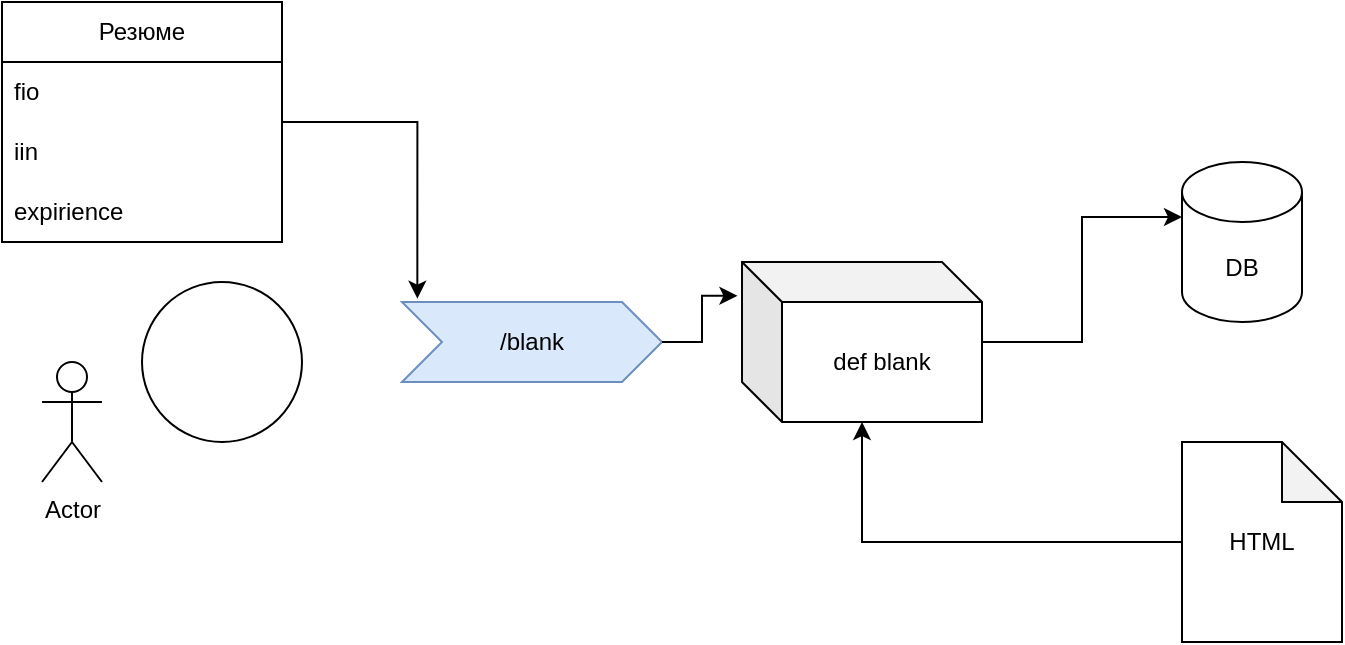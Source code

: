 <mxfile version="22.1.11" type="device">
  <diagram name="Page-1" id="N74wSGbYCnpi4f07zSb_">
    <mxGraphModel dx="988" dy="528" grid="1" gridSize="10" guides="1" tooltips="1" connect="1" arrows="1" fold="1" page="1" pageScale="1" pageWidth="850" pageHeight="1100" math="0" shadow="0">
      <root>
        <mxCell id="0" />
        <mxCell id="1" parent="0" />
        <mxCell id="fYxGhFISUFesg8JLMRf--1" value="Actor" style="shape=umlActor;verticalLabelPosition=bottom;verticalAlign=top;html=1;outlineConnect=0;" vertex="1" parent="1">
          <mxGeometry x="50" y="250" width="30" height="60" as="geometry" />
        </mxCell>
        <mxCell id="fYxGhFISUFesg8JLMRf--2" value="" style="ellipse;whiteSpace=wrap;html=1;aspect=fixed;" vertex="1" parent="1">
          <mxGeometry x="100" y="210" width="80" height="80" as="geometry" />
        </mxCell>
        <mxCell id="fYxGhFISUFesg8JLMRf--4" value="Резюме" style="swimlane;fontStyle=0;childLayout=stackLayout;horizontal=1;startSize=30;horizontalStack=0;resizeParent=1;resizeParentMax=0;resizeLast=0;collapsible=1;marginBottom=0;whiteSpace=wrap;html=1;" vertex="1" parent="1">
          <mxGeometry x="30" y="70" width="140" height="120" as="geometry" />
        </mxCell>
        <mxCell id="fYxGhFISUFesg8JLMRf--5" value="fio" style="text;strokeColor=none;fillColor=none;align=left;verticalAlign=middle;spacingLeft=4;spacingRight=4;overflow=hidden;points=[[0,0.5],[1,0.5]];portConstraint=eastwest;rotatable=0;whiteSpace=wrap;html=1;" vertex="1" parent="fYxGhFISUFesg8JLMRf--4">
          <mxGeometry y="30" width="140" height="30" as="geometry" />
        </mxCell>
        <mxCell id="fYxGhFISUFesg8JLMRf--6" value="iin" style="text;strokeColor=none;fillColor=none;align=left;verticalAlign=middle;spacingLeft=4;spacingRight=4;overflow=hidden;points=[[0,0.5],[1,0.5]];portConstraint=eastwest;rotatable=0;whiteSpace=wrap;html=1;" vertex="1" parent="fYxGhFISUFesg8JLMRf--4">
          <mxGeometry y="60" width="140" height="30" as="geometry" />
        </mxCell>
        <mxCell id="fYxGhFISUFesg8JLMRf--7" value="expirience" style="text;strokeColor=none;fillColor=none;align=left;verticalAlign=middle;spacingLeft=4;spacingRight=4;overflow=hidden;points=[[0,0.5],[1,0.5]];portConstraint=eastwest;rotatable=0;whiteSpace=wrap;html=1;" vertex="1" parent="fYxGhFISUFesg8JLMRf--4">
          <mxGeometry y="90" width="140" height="30" as="geometry" />
        </mxCell>
        <mxCell id="fYxGhFISUFesg8JLMRf--8" value="def blank" style="shape=cube;whiteSpace=wrap;html=1;boundedLbl=1;backgroundOutline=1;darkOpacity=0.05;darkOpacity2=0.1;" vertex="1" parent="1">
          <mxGeometry x="400" y="200" width="120" height="80" as="geometry" />
        </mxCell>
        <mxCell id="fYxGhFISUFesg8JLMRf--9" value="/blank" style="shape=step;perimeter=stepPerimeter;whiteSpace=wrap;html=1;fixedSize=1;fillColor=#dae8fc;strokeColor=#6c8ebf;" vertex="1" parent="1">
          <mxGeometry x="230" y="220" width="130" height="40" as="geometry" />
        </mxCell>
        <mxCell id="fYxGhFISUFesg8JLMRf--10" style="edgeStyle=orthogonalEdgeStyle;rounded=0;orthogonalLoop=1;jettySize=auto;html=1;entryX=0.059;entryY=-0.042;entryDx=0;entryDy=0;entryPerimeter=0;" edge="1" parent="1" source="fYxGhFISUFesg8JLMRf--4" target="fYxGhFISUFesg8JLMRf--9">
          <mxGeometry relative="1" as="geometry" />
        </mxCell>
        <mxCell id="fYxGhFISUFesg8JLMRf--11" style="edgeStyle=orthogonalEdgeStyle;rounded=0;orthogonalLoop=1;jettySize=auto;html=1;entryX=-0.019;entryY=0.211;entryDx=0;entryDy=0;entryPerimeter=0;" edge="1" parent="1" source="fYxGhFISUFesg8JLMRf--9" target="fYxGhFISUFesg8JLMRf--8">
          <mxGeometry relative="1" as="geometry" />
        </mxCell>
        <mxCell id="fYxGhFISUFesg8JLMRf--12" value="DB" style="shape=cylinder3;whiteSpace=wrap;html=1;boundedLbl=1;backgroundOutline=1;size=15;" vertex="1" parent="1">
          <mxGeometry x="620" y="150" width="60" height="80" as="geometry" />
        </mxCell>
        <mxCell id="fYxGhFISUFesg8JLMRf--13" style="edgeStyle=orthogonalEdgeStyle;rounded=0;orthogonalLoop=1;jettySize=auto;html=1;entryX=0;entryY=0;entryDx=0;entryDy=27.5;entryPerimeter=0;" edge="1" parent="1" source="fYxGhFISUFesg8JLMRf--8" target="fYxGhFISUFesg8JLMRf--12">
          <mxGeometry relative="1" as="geometry" />
        </mxCell>
        <mxCell id="fYxGhFISUFesg8JLMRf--16" style="edgeStyle=orthogonalEdgeStyle;rounded=0;orthogonalLoop=1;jettySize=auto;html=1;" edge="1" parent="1" source="fYxGhFISUFesg8JLMRf--15" target="fYxGhFISUFesg8JLMRf--8">
          <mxGeometry relative="1" as="geometry" />
        </mxCell>
        <mxCell id="fYxGhFISUFesg8JLMRf--15" value="HTML" style="shape=note;whiteSpace=wrap;html=1;backgroundOutline=1;darkOpacity=0.05;" vertex="1" parent="1">
          <mxGeometry x="620" y="290" width="80" height="100" as="geometry" />
        </mxCell>
      </root>
    </mxGraphModel>
  </diagram>
</mxfile>
